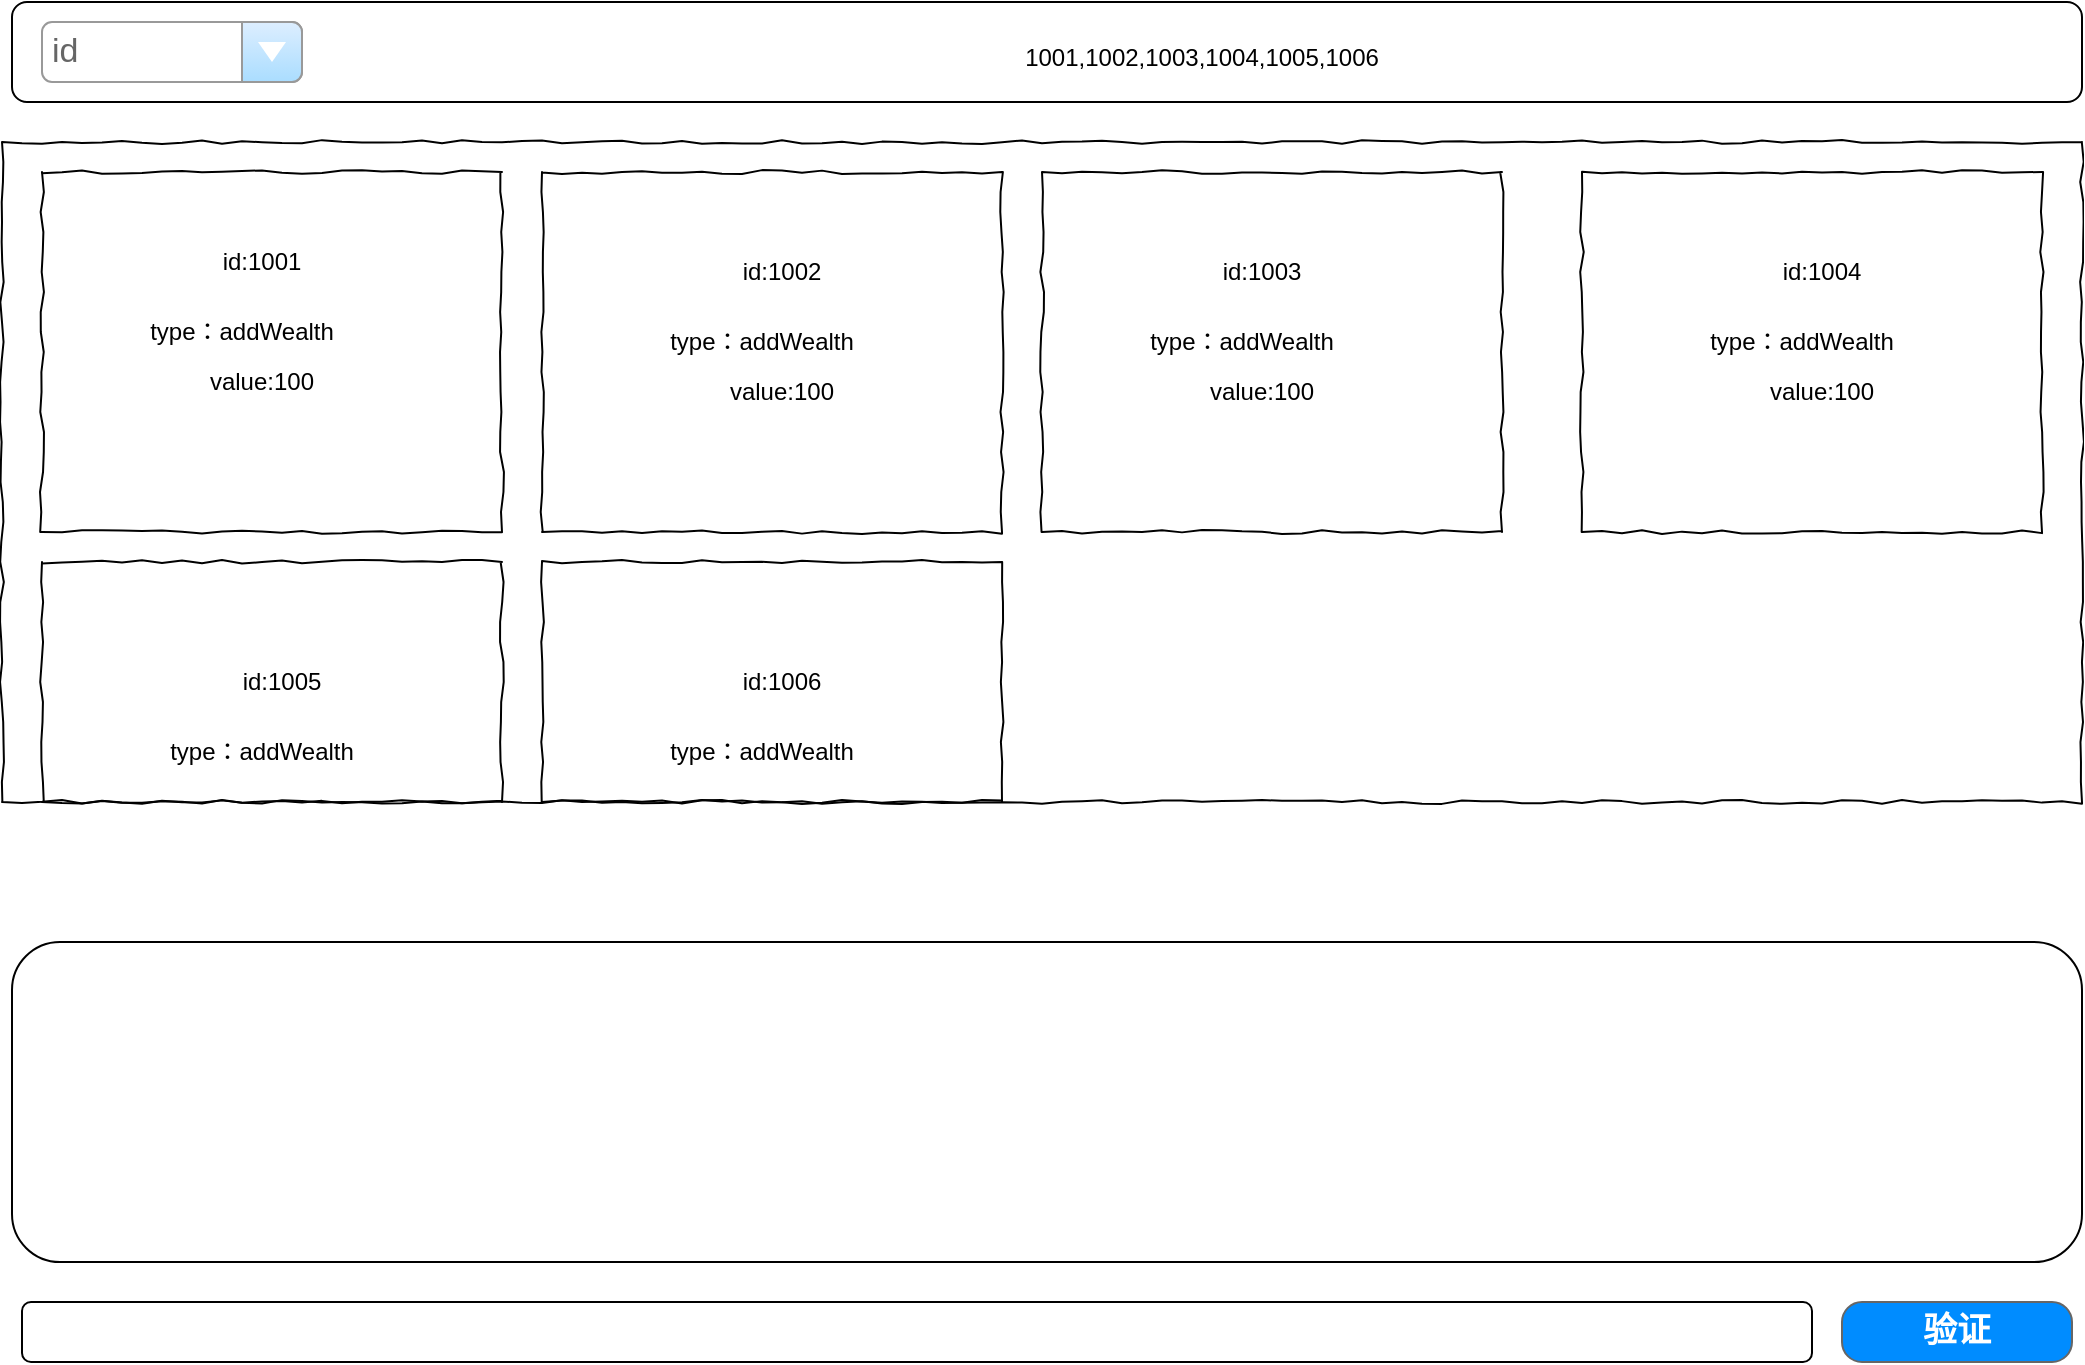 <mxfile version="12.1.1" type="device" pages="1"><diagram name="Page-1" id="03018318-947c-dd8e-b7a3-06fadd420f32"><mxGraphModel dx="1648" dy="748" grid="1" gridSize="10" guides="1" tooltips="1" connect="1" arrows="1" fold="1" page="1" pageScale="1" pageWidth="1100" pageHeight="850" background="#ffffff" math="0" shadow="0"><root><mxCell id="0"/><mxCell id="1" parent="0"/><mxCell id="677b7b8949515195-8" value="" style="whiteSpace=wrap;html=1;rounded=0;shadow=0;labelBackgroundColor=none;strokeColor=#000000;strokeWidth=1;fillColor=none;fontFamily=Verdana;fontSize=12;fontColor=#000000;align=center;comic=1;" parent="1" vertex="1"><mxGeometry x="30" y="110" width="1040" height="330" as="geometry"/></mxCell><mxCell id="pHbOsXcXmnlIXoObnFJQ-3" value="" style="whiteSpace=wrap;html=1;rounded=0;shadow=0;labelBackgroundColor=none;strokeColor=#000000;strokeWidth=1;fillColor=none;fontFamily=Verdana;fontSize=12;fontColor=#000000;align=center;comic=1;" vertex="1" parent="1"><mxGeometry x="50" y="320" width="230" height="120" as="geometry"/></mxCell><mxCell id="677b7b8949515195-25" value="" style="whiteSpace=wrap;html=1;rounded=0;shadow=0;labelBackgroundColor=none;strokeColor=#000000;strokeWidth=1;fillColor=none;fontFamily=Verdana;fontSize=12;fontColor=#000000;align=center;comic=1;" parent="1" vertex="1"><mxGeometry x="50" y="125" width="230" height="180" as="geometry"/></mxCell><mxCell id="677b7b8949515195-26" value="" style="whiteSpace=wrap;html=1;rounded=0;shadow=0;labelBackgroundColor=none;strokeColor=#000000;strokeWidth=1;fillColor=none;fontFamily=Verdana;fontSize=12;fontColor=#000000;align=center;comic=1;" parent="1" vertex="1"><mxGeometry x="300" y="125" width="230" height="180" as="geometry"/></mxCell><mxCell id="pHbOsXcXmnlIXoObnFJQ-1" value="" style="whiteSpace=wrap;html=1;rounded=0;shadow=0;labelBackgroundColor=none;strokeColor=#000000;strokeWidth=1;fillColor=none;fontFamily=Verdana;fontSize=12;fontColor=#000000;align=center;comic=1;" vertex="1" parent="1"><mxGeometry x="550" y="125" width="230" height="180" as="geometry"/></mxCell><mxCell id="pHbOsXcXmnlIXoObnFJQ-2" value="" style="whiteSpace=wrap;html=1;rounded=0;shadow=0;labelBackgroundColor=none;strokeColor=#000000;strokeWidth=1;fillColor=none;fontFamily=Verdana;fontSize=12;fontColor=#000000;align=center;comic=1;" vertex="1" parent="1"><mxGeometry x="820" y="125" width="230" height="180" as="geometry"/></mxCell><mxCell id="pHbOsXcXmnlIXoObnFJQ-5" value="" style="whiteSpace=wrap;html=1;rounded=0;shadow=0;labelBackgroundColor=none;strokeColor=#000000;strokeWidth=1;fillColor=none;fontFamily=Verdana;fontSize=12;fontColor=#000000;align=center;comic=1;" vertex="1" parent="1"><mxGeometry x="300" y="320" width="230" height="120" as="geometry"/></mxCell><mxCell id="pHbOsXcXmnlIXoObnFJQ-6" value="&lt;font style=&quot;vertical-align: inherit&quot;&gt;&lt;font style=&quot;vertical-align: inherit&quot;&gt;id:1001&lt;/font&gt;&lt;/font&gt;" style="text;html=1;strokeColor=none;fillColor=none;align=center;verticalAlign=middle;whiteSpace=wrap;rounded=0;" vertex="1" parent="1"><mxGeometry x="70" y="160" width="180" height="20" as="geometry"/></mxCell><mxCell id="pHbOsXcXmnlIXoObnFJQ-9" value="&lt;font style=&quot;vertical-align: inherit&quot;&gt;&lt;font style=&quot;vertical-align: inherit&quot;&gt;&lt;font style=&quot;vertical-align: inherit&quot;&gt;&lt;font style=&quot;vertical-align: inherit&quot;&gt;&lt;font style=&quot;vertical-align: inherit&quot;&gt;&lt;font style=&quot;vertical-align: inherit&quot;&gt;&lt;font style=&quot;vertical-align: inherit&quot;&gt;&lt;font style=&quot;vertical-align: inherit&quot;&gt;type：addWealth&lt;/font&gt;&lt;/font&gt;&lt;/font&gt;&lt;/font&gt;&lt;/font&gt;&lt;/font&gt;&lt;/font&gt;&lt;/font&gt;" style="text;html=1;strokeColor=none;fillColor=none;align=center;verticalAlign=middle;whiteSpace=wrap;rounded=0;" vertex="1" parent="1"><mxGeometry x="60" y="195" width="180" height="20" as="geometry"/></mxCell><mxCell id="pHbOsXcXmnlIXoObnFJQ-10" value="&lt;font style=&quot;vertical-align: inherit&quot;&gt;&lt;font style=&quot;vertical-align: inherit&quot;&gt;&lt;font style=&quot;vertical-align: inherit&quot;&gt;&lt;font style=&quot;vertical-align: inherit&quot;&gt;value:100&lt;/font&gt;&lt;/font&gt;&lt;/font&gt;&lt;/font&gt;" style="text;html=1;strokeColor=none;fillColor=none;align=center;verticalAlign=middle;whiteSpace=wrap;rounded=0;" vertex="1" parent="1"><mxGeometry x="70" y="220" width="180" height="20" as="geometry"/></mxCell><mxCell id="pHbOsXcXmnlIXoObnFJQ-12" value="&lt;font style=&quot;vertical-align: inherit&quot;&gt;&lt;font style=&quot;vertical-align: inherit&quot;&gt;id:1002&lt;/font&gt;&lt;/font&gt;" style="text;html=1;strokeColor=none;fillColor=none;align=center;verticalAlign=middle;whiteSpace=wrap;rounded=0;" vertex="1" parent="1"><mxGeometry x="330" y="165" width="180" height="20" as="geometry"/></mxCell><mxCell id="pHbOsXcXmnlIXoObnFJQ-13" value="&lt;font style=&quot;vertical-align: inherit&quot;&gt;&lt;font style=&quot;vertical-align: inherit&quot;&gt;&lt;font style=&quot;vertical-align: inherit&quot;&gt;&lt;font style=&quot;vertical-align: inherit&quot;&gt;&lt;font style=&quot;vertical-align: inherit&quot;&gt;&lt;font style=&quot;vertical-align: inherit&quot;&gt;&lt;font style=&quot;vertical-align: inherit&quot;&gt;&lt;font style=&quot;vertical-align: inherit&quot;&gt;type：addWealth&lt;/font&gt;&lt;/font&gt;&lt;/font&gt;&lt;/font&gt;&lt;/font&gt;&lt;/font&gt;&lt;/font&gt;&lt;/font&gt;" style="text;html=1;strokeColor=none;fillColor=none;align=center;verticalAlign=middle;whiteSpace=wrap;rounded=0;" vertex="1" parent="1"><mxGeometry x="320" y="200" width="180" height="20" as="geometry"/></mxCell><mxCell id="pHbOsXcXmnlIXoObnFJQ-14" value="&lt;font style=&quot;vertical-align: inherit&quot;&gt;&lt;font style=&quot;vertical-align: inherit&quot;&gt;&lt;font style=&quot;vertical-align: inherit&quot;&gt;&lt;font style=&quot;vertical-align: inherit&quot;&gt;value:100&lt;/font&gt;&lt;/font&gt;&lt;/font&gt;&lt;/font&gt;" style="text;html=1;strokeColor=none;fillColor=none;align=center;verticalAlign=middle;whiteSpace=wrap;rounded=0;" vertex="1" parent="1"><mxGeometry x="330" y="225" width="180" height="20" as="geometry"/></mxCell><mxCell id="pHbOsXcXmnlIXoObnFJQ-15" value="&lt;font style=&quot;vertical-align: inherit&quot;&gt;&lt;font style=&quot;vertical-align: inherit&quot;&gt;id:1003&lt;/font&gt;&lt;/font&gt;" style="text;html=1;strokeColor=none;fillColor=none;align=center;verticalAlign=middle;whiteSpace=wrap;rounded=0;" vertex="1" parent="1"><mxGeometry x="570" y="165" width="180" height="20" as="geometry"/></mxCell><mxCell id="pHbOsXcXmnlIXoObnFJQ-16" value="&lt;font style=&quot;vertical-align: inherit&quot;&gt;&lt;font style=&quot;vertical-align: inherit&quot;&gt;&lt;font style=&quot;vertical-align: inherit&quot;&gt;&lt;font style=&quot;vertical-align: inherit&quot;&gt;&lt;font style=&quot;vertical-align: inherit&quot;&gt;&lt;font style=&quot;vertical-align: inherit&quot;&gt;&lt;font style=&quot;vertical-align: inherit&quot;&gt;&lt;font style=&quot;vertical-align: inherit&quot;&gt;type：addWealth&lt;/font&gt;&lt;/font&gt;&lt;/font&gt;&lt;/font&gt;&lt;/font&gt;&lt;/font&gt;&lt;/font&gt;&lt;/font&gt;" style="text;html=1;strokeColor=none;fillColor=none;align=center;verticalAlign=middle;whiteSpace=wrap;rounded=0;" vertex="1" parent="1"><mxGeometry x="560" y="200" width="180" height="20" as="geometry"/></mxCell><mxCell id="pHbOsXcXmnlIXoObnFJQ-17" value="&lt;font style=&quot;vertical-align: inherit&quot;&gt;&lt;font style=&quot;vertical-align: inherit&quot;&gt;&lt;font style=&quot;vertical-align: inherit&quot;&gt;&lt;font style=&quot;vertical-align: inherit&quot;&gt;value:100&lt;/font&gt;&lt;/font&gt;&lt;/font&gt;&lt;/font&gt;" style="text;html=1;strokeColor=none;fillColor=none;align=center;verticalAlign=middle;whiteSpace=wrap;rounded=0;" vertex="1" parent="1"><mxGeometry x="570" y="225" width="180" height="20" as="geometry"/></mxCell><mxCell id="pHbOsXcXmnlIXoObnFJQ-18" value="&lt;font style=&quot;vertical-align: inherit&quot;&gt;&lt;font style=&quot;vertical-align: inherit&quot;&gt;id:1004&lt;/font&gt;&lt;/font&gt;" style="text;html=1;strokeColor=none;fillColor=none;align=center;verticalAlign=middle;whiteSpace=wrap;rounded=0;" vertex="1" parent="1"><mxGeometry x="850" y="165" width="180" height="20" as="geometry"/></mxCell><mxCell id="pHbOsXcXmnlIXoObnFJQ-19" value="&lt;font style=&quot;vertical-align: inherit&quot;&gt;&lt;font style=&quot;vertical-align: inherit&quot;&gt;&lt;font style=&quot;vertical-align: inherit&quot;&gt;&lt;font style=&quot;vertical-align: inherit&quot;&gt;&lt;font style=&quot;vertical-align: inherit&quot;&gt;&lt;font style=&quot;vertical-align: inherit&quot;&gt;&lt;font style=&quot;vertical-align: inherit&quot;&gt;&lt;font style=&quot;vertical-align: inherit&quot;&gt;type：addWealth&lt;/font&gt;&lt;/font&gt;&lt;/font&gt;&lt;/font&gt;&lt;/font&gt;&lt;/font&gt;&lt;/font&gt;&lt;/font&gt;" style="text;html=1;strokeColor=none;fillColor=none;align=center;verticalAlign=middle;whiteSpace=wrap;rounded=0;" vertex="1" parent="1"><mxGeometry x="840" y="200" width="180" height="20" as="geometry"/></mxCell><mxCell id="pHbOsXcXmnlIXoObnFJQ-20" value="&lt;font style=&quot;vertical-align: inherit&quot;&gt;&lt;font style=&quot;vertical-align: inherit&quot;&gt;&lt;font style=&quot;vertical-align: inherit&quot;&gt;&lt;font style=&quot;vertical-align: inherit&quot;&gt;value:100&lt;/font&gt;&lt;/font&gt;&lt;/font&gt;&lt;/font&gt;" style="text;html=1;strokeColor=none;fillColor=none;align=center;verticalAlign=middle;whiteSpace=wrap;rounded=0;" vertex="1" parent="1"><mxGeometry x="850" y="225" width="180" height="20" as="geometry"/></mxCell><mxCell id="pHbOsXcXmnlIXoObnFJQ-21" value="&lt;font style=&quot;vertical-align: inherit&quot;&gt;&lt;font style=&quot;vertical-align: inherit&quot;&gt;id:1005&lt;/font&gt;&lt;/font&gt;" style="text;html=1;strokeColor=none;fillColor=none;align=center;verticalAlign=middle;whiteSpace=wrap;rounded=0;" vertex="1" parent="1"><mxGeometry x="80" y="370" width="180" height="20" as="geometry"/></mxCell><mxCell id="pHbOsXcXmnlIXoObnFJQ-22" value="&lt;font style=&quot;vertical-align: inherit&quot;&gt;&lt;font style=&quot;vertical-align: inherit&quot;&gt;&lt;font style=&quot;vertical-align: inherit&quot;&gt;&lt;font style=&quot;vertical-align: inherit&quot;&gt;&lt;font style=&quot;vertical-align: inherit&quot;&gt;&lt;font style=&quot;vertical-align: inherit&quot;&gt;&lt;font style=&quot;vertical-align: inherit&quot;&gt;&lt;font style=&quot;vertical-align: inherit&quot;&gt;type：addWealth&lt;/font&gt;&lt;/font&gt;&lt;/font&gt;&lt;/font&gt;&lt;/font&gt;&lt;/font&gt;&lt;/font&gt;&lt;/font&gt;" style="text;html=1;strokeColor=none;fillColor=none;align=center;verticalAlign=middle;whiteSpace=wrap;rounded=0;" vertex="1" parent="1"><mxGeometry x="70" y="405" width="180" height="20" as="geometry"/></mxCell><mxCell id="pHbOsXcXmnlIXoObnFJQ-24" value="&lt;font style=&quot;vertical-align: inherit&quot;&gt;&lt;font style=&quot;vertical-align: inherit&quot;&gt;id:1006&lt;/font&gt;&lt;/font&gt;" style="text;html=1;strokeColor=none;fillColor=none;align=center;verticalAlign=middle;whiteSpace=wrap;rounded=0;" vertex="1" parent="1"><mxGeometry x="330" y="370" width="180" height="20" as="geometry"/></mxCell><mxCell id="pHbOsXcXmnlIXoObnFJQ-25" value="&lt;font style=&quot;vertical-align: inherit&quot;&gt;&lt;font style=&quot;vertical-align: inherit&quot;&gt;&lt;font style=&quot;vertical-align: inherit&quot;&gt;&lt;font style=&quot;vertical-align: inherit&quot;&gt;&lt;font style=&quot;vertical-align: inherit&quot;&gt;&lt;font style=&quot;vertical-align: inherit&quot;&gt;&lt;font style=&quot;vertical-align: inherit&quot;&gt;&lt;font style=&quot;vertical-align: inherit&quot;&gt;type：addWealth&lt;/font&gt;&lt;/font&gt;&lt;/font&gt;&lt;/font&gt;&lt;/font&gt;&lt;/font&gt;&lt;/font&gt;&lt;/font&gt;" style="text;html=1;strokeColor=none;fillColor=none;align=center;verticalAlign=middle;whiteSpace=wrap;rounded=0;" vertex="1" parent="1"><mxGeometry x="320" y="405" width="180" height="20" as="geometry"/></mxCell><mxCell id="pHbOsXcXmnlIXoObnFJQ-26" value="" style="rounded=1;whiteSpace=wrap;html=1;" vertex="1" parent="1"><mxGeometry x="35" y="40" width="1035" height="50" as="geometry"/></mxCell><mxCell id="pHbOsXcXmnlIXoObnFJQ-27" value="1001,1002,1003,1004,1005,1006" style="text;html=1;strokeColor=none;fillColor=none;align=center;verticalAlign=middle;whiteSpace=wrap;rounded=0;" vertex="1" parent="1"><mxGeometry x="210" y="55" width="840" height="25" as="geometry"/></mxCell><mxCell id="pHbOsXcXmnlIXoObnFJQ-28" value="id" style="strokeWidth=1;shadow=0;dashed=0;align=center;html=1;shape=mxgraph.mockup.forms.comboBox;strokeColor=#999999;fillColor=#ddeeff;align=left;fillColor2=#aaddff;mainText=;fontColor=#666666;fontSize=17;spacingLeft=3;" vertex="1" parent="1"><mxGeometry x="50" y="50" width="130" height="30" as="geometry"/></mxCell><mxCell id="pHbOsXcXmnlIXoObnFJQ-64" value="" style="rounded=1;whiteSpace=wrap;html=1;" vertex="1" parent="1"><mxGeometry x="35" y="510" width="1035" height="160" as="geometry"/></mxCell><mxCell id="pHbOsXcXmnlIXoObnFJQ-65" value="验证" style="strokeWidth=1;shadow=0;dashed=0;align=center;html=1;shape=mxgraph.mockup.buttons.button;strokeColor=#666666;fontColor=#ffffff;mainText=;buttonStyle=round;fontSize=17;fontStyle=1;fillColor=#008cff;whiteSpace=wrap;" vertex="1" parent="1"><mxGeometry x="950" y="690" width="115" height="30" as="geometry"/></mxCell><mxCell id="pHbOsXcXmnlIXoObnFJQ-66" value="" style="rounded=1;whiteSpace=wrap;html=1;" vertex="1" parent="1"><mxGeometry x="40" y="690" width="895" height="30" as="geometry"/></mxCell></root></mxGraphModel></diagram></mxfile>